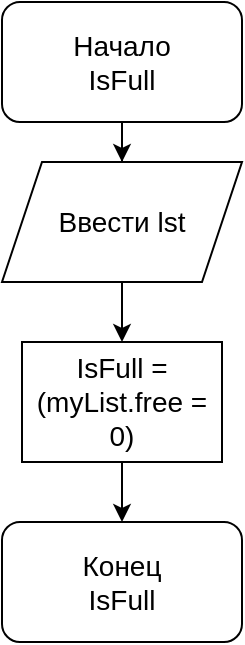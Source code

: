 <mxfile version="26.1.3">
  <diagram name="Страница — 1" id="hi3maOYxdtd5-xxtNOdB">
    <mxGraphModel dx="928" dy="472" grid="1" gridSize="10" guides="1" tooltips="1" connect="1" arrows="1" fold="1" page="1" pageScale="1" pageWidth="827" pageHeight="1169" math="0" shadow="0">
      <root>
        <mxCell id="0" />
        <mxCell id="1" parent="0" />
        <mxCell id="FxxYlGLEtM2QjZ5-GXDw-21" style="edgeStyle=orthogonalEdgeStyle;rounded=0;orthogonalLoop=1;jettySize=auto;html=1;fontSize=14;" edge="1" parent="1" source="FxxYlGLEtM2QjZ5-GXDw-22" target="FxxYlGLEtM2QjZ5-GXDw-24">
          <mxGeometry relative="1" as="geometry">
            <mxPoint x="340" y="360" as="targetPoint" />
          </mxGeometry>
        </mxCell>
        <mxCell id="FxxYlGLEtM2QjZ5-GXDw-22" value="Начало&lt;br&gt;&lt;div&gt;&lt;div&gt;IsFull&lt;/div&gt;&lt;/div&gt;" style="rounded=1;whiteSpace=wrap;html=1;fontSize=14;" vertex="1" parent="1">
          <mxGeometry x="280" y="260" width="120" height="60" as="geometry" />
        </mxCell>
        <mxCell id="FxxYlGLEtM2QjZ5-GXDw-23" style="edgeStyle=orthogonalEdgeStyle;rounded=0;orthogonalLoop=1;jettySize=auto;html=1;fontSize=14;" edge="1" parent="1" source="FxxYlGLEtM2QjZ5-GXDw-24" target="FxxYlGLEtM2QjZ5-GXDw-26">
          <mxGeometry relative="1" as="geometry">
            <mxPoint x="340" y="440" as="targetPoint" />
          </mxGeometry>
        </mxCell>
        <mxCell id="FxxYlGLEtM2QjZ5-GXDw-24" value="Ввести lst" style="shape=parallelogram;perimeter=parallelogramPerimeter;whiteSpace=wrap;html=1;fixedSize=1;fontSize=14;" vertex="1" parent="1">
          <mxGeometry x="280" y="340" width="120" height="60" as="geometry" />
        </mxCell>
        <mxCell id="FxxYlGLEtM2QjZ5-GXDw-25" style="edgeStyle=orthogonalEdgeStyle;rounded=0;orthogonalLoop=1;jettySize=auto;html=1;fontSize=14;" edge="1" parent="1" source="FxxYlGLEtM2QjZ5-GXDw-26" target="FxxYlGLEtM2QjZ5-GXDw-27">
          <mxGeometry relative="1" as="geometry">
            <mxPoint x="340" y="520" as="targetPoint" />
          </mxGeometry>
        </mxCell>
        <mxCell id="FxxYlGLEtM2QjZ5-GXDw-26" value="IsFull = (myList.free = 0)" style="rounded=0;whiteSpace=wrap;html=1;fontSize=14;" vertex="1" parent="1">
          <mxGeometry x="290" y="430" width="100" height="60" as="geometry" />
        </mxCell>
        <mxCell id="FxxYlGLEtM2QjZ5-GXDw-27" value="Конец&lt;div&gt;IsFull&lt;/div&gt;" style="rounded=1;whiteSpace=wrap;html=1;fontSize=14;" vertex="1" parent="1">
          <mxGeometry x="280" y="520" width="120" height="60" as="geometry" />
        </mxCell>
      </root>
    </mxGraphModel>
  </diagram>
</mxfile>
